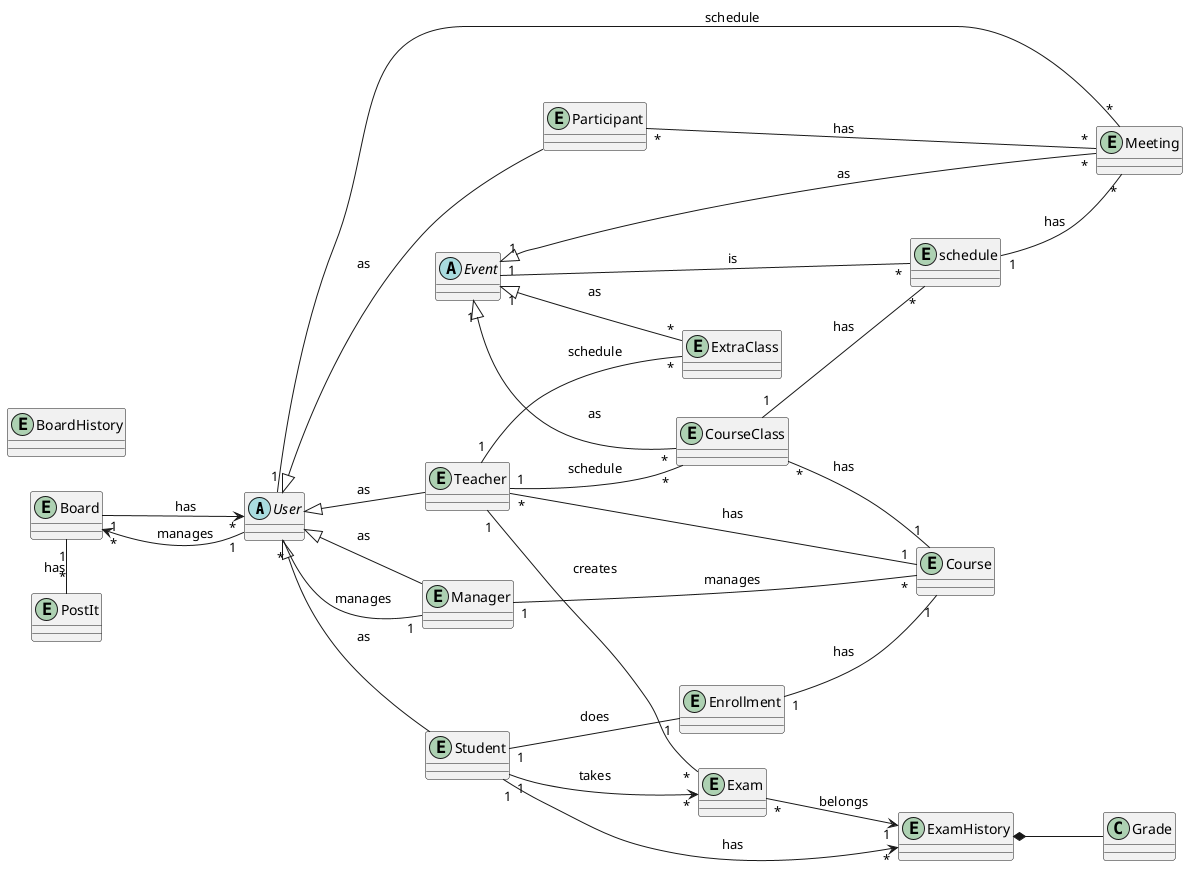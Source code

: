 @startuml Domain Model
left to right direction

 abstract User{ }
 abstract Event{ }
 Entity CourseClass{ }
 Entity Student{ }
 Entity Teacher{ }
 Entity Manager{ }
 Entity Course{ }
 Entity Exam{ }
 Entity ExamHistory{ }
 Entity Board{ }
 Entity PostIt{ }
 Entity Meeting{ }
 Entity Enrollment{ }
 Entity schedule{ }
 Entity Participant{ }
 Entity ExtraClass{ }
 Entity BoardHistory{ }
 Class Grade{ }

 Board "1" - "*" PostIt : has
 Board "1" --> "*" User : has

 CourseClass "*" -- "1" Course : has
 CourseClass "1" -- "*" schedule : has

 Enrollment "1" -- "1" Course : has

 Event "1" <|-- "*" Meeting : as
 Event "1" <|-- "*" CourseClass : as
 Event "1" <|-- "*" ExtraClass : as
 Event "1" - "*" schedule : is

 Exam "*" --> "1" ExamHistory : belongs

 ExamHistory *-- Grade

 Manager "1" -- "*" Course : manages
 Manager "1" -- "*" User : manages

 Participant "*" - "*" Meeting: has

 schedule "1"-- "*" Meeting : has

 Student "1" -- "1" Enrollment : does
 Student "1" --> "*" Exam : takes
 Student "1" -> "*" ExamHistory : has

 Teacher "*" - "1" Course : has
 Teacher "1" -- "*" CourseClass : schedule
 Teacher "1" -- "*" ExtraClass : schedule
 User "1" -- "*" Meeting : schedule
 Teacher "1" -- "*" Exam : creates

 User "1" --> "*" Board : manages
 User <|-- Participant : as
 User <|-- Teacher : as
 User <|-- Manager : as
 User <|-- Student : as

 @enduml